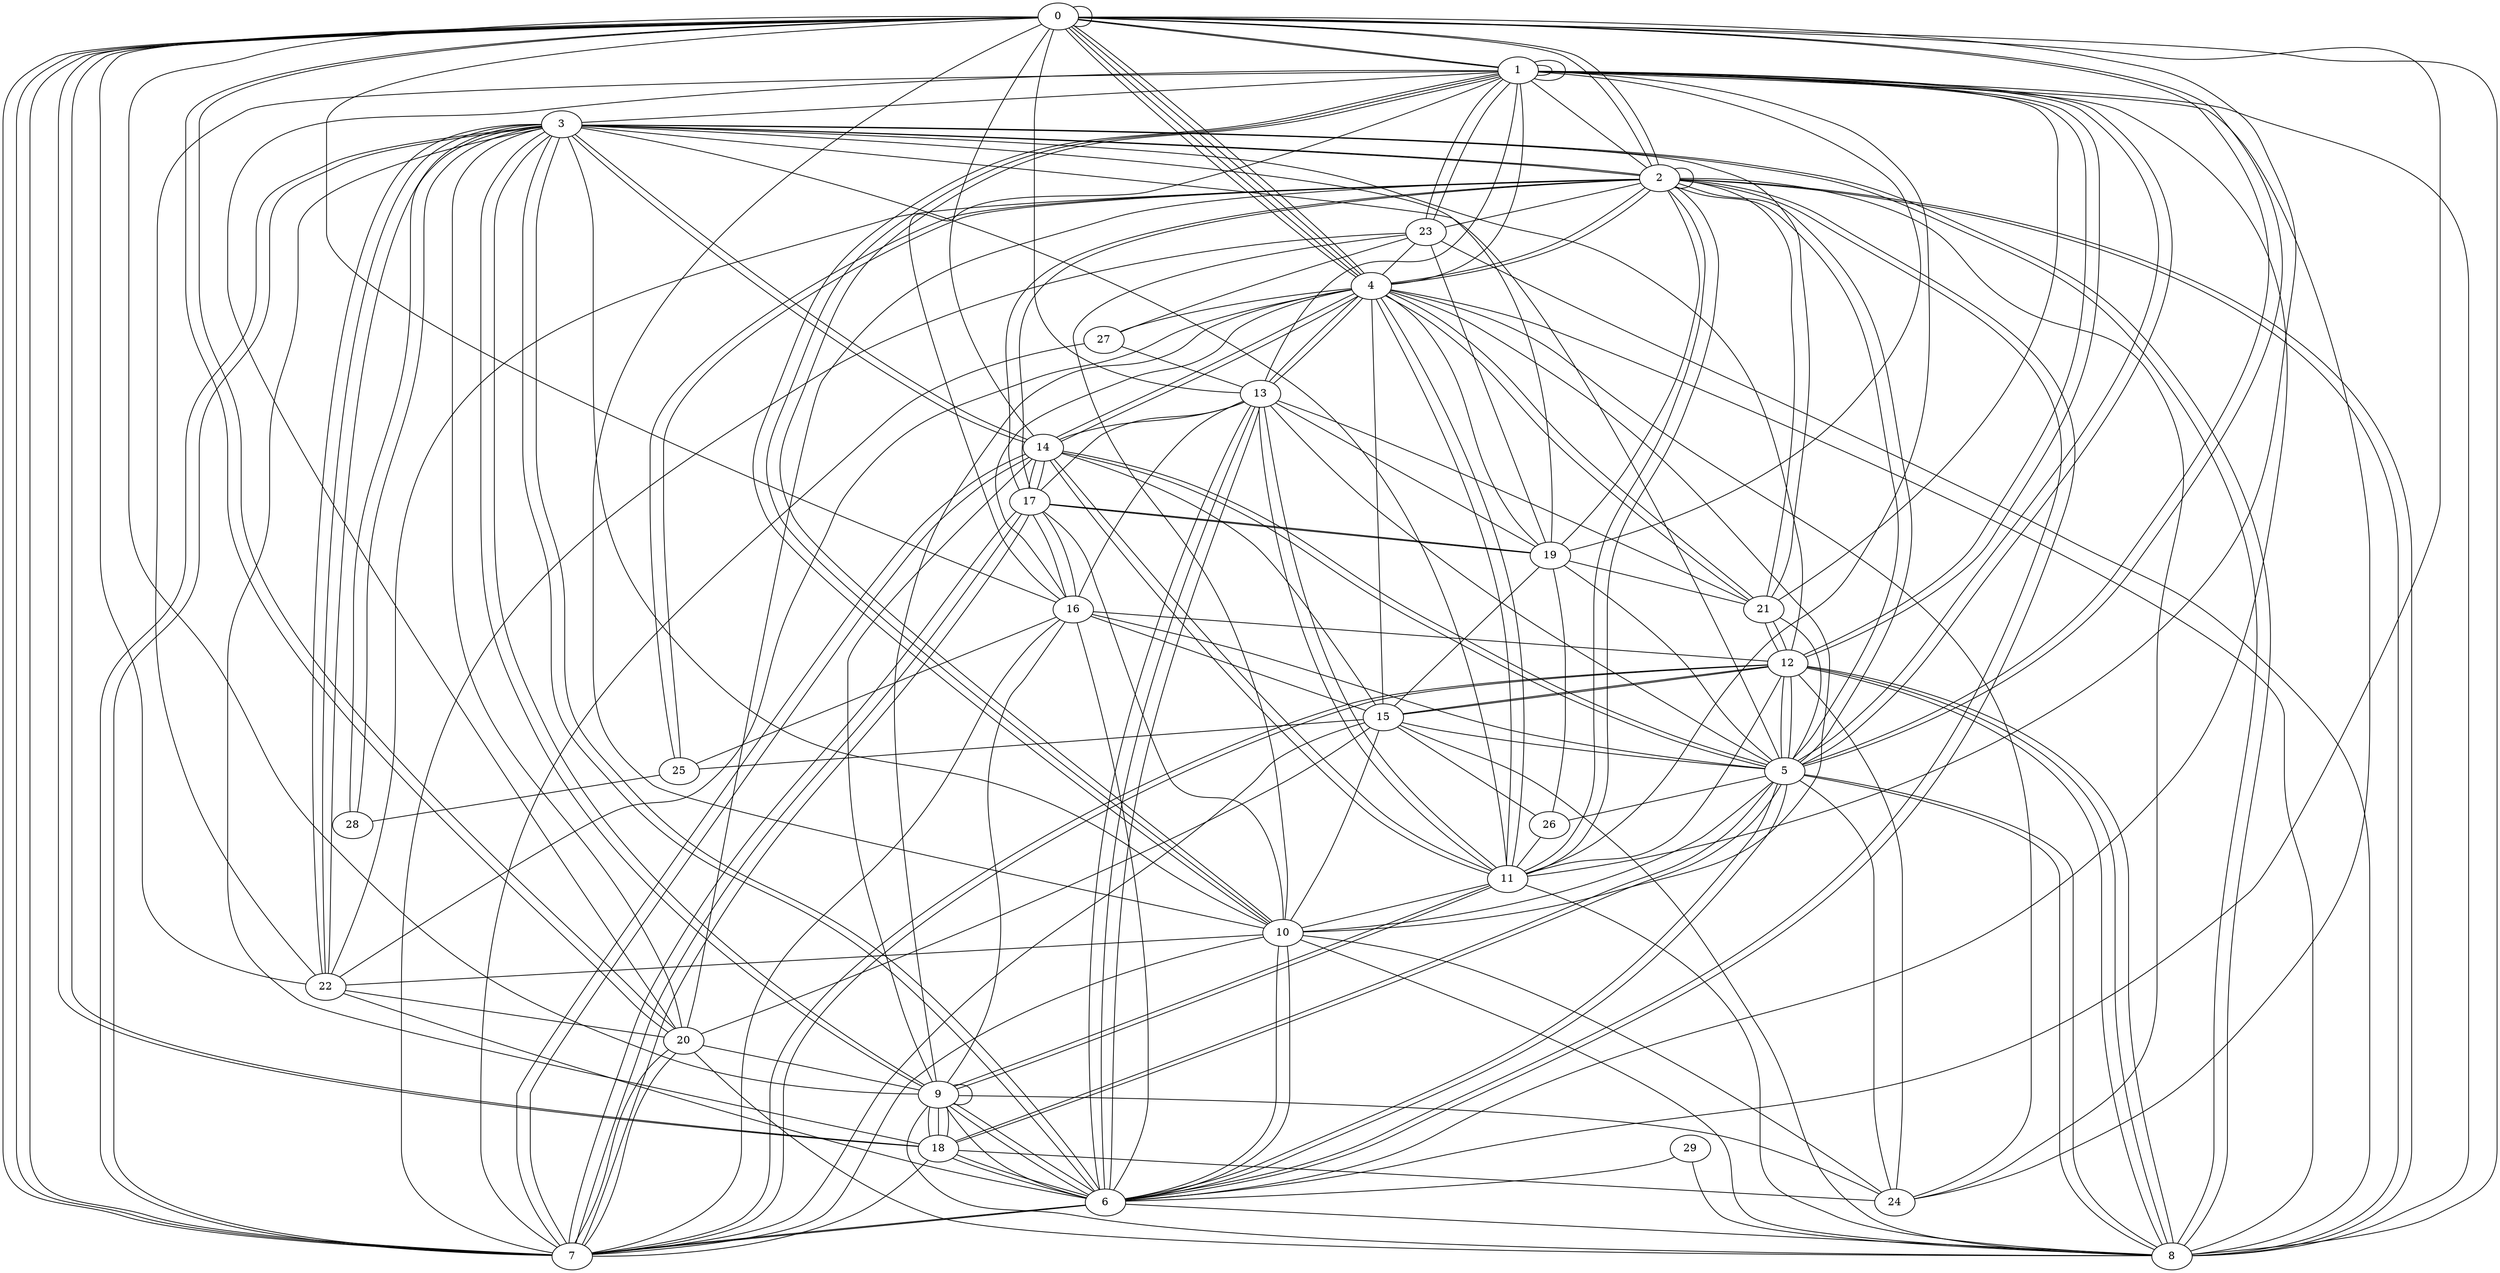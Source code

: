 graph G {
0;
1;
2;
3;
4;
5;
6;
7;
8;
9;
10;
11;
12;
13;
14;
15;
16;
17;
18;
19;
20;
21;
22;
23;
24;
25;
26;
27;
28;
29;
0--13 ;
19--17 ;
4--1 ;
16--25 ;
12--8 ;
11--10 ;
2--23 ;
4--13 ;
9--3 ;
16--15 ;
11--14 ;
22--3 ;
10--1 ;
0--11 ;
4--0 ;
15--26 ;
6--7 ;
13--11 ;
5--2 ;
2--25 ;
2--2 ;
10--22 ;
0--10 ;
3--8 ;
7--14 ;
22--4 ;
15--12 ;
15--7 ;
12--15 ;
1--1 ;
6--10 ;
2--3 ;
28--3 ;
3--7 ;
18--6 ;
24--1 ;
9--24 ;
1--3 ;
5--18 ;
23--27 ;
21--12 ;
0--16 ;
10--8 ;
26--11 ;
1--6 ;
24--4 ;
18--0 ;
8--20 ;
17--13 ;
11--4 ;
1--5 ;
22--3 ;
7--0 ;
12--8 ;
3--6 ;
4--8 ;
25--28 ;
12--21 ;
1--23 ;
21--4 ;
8--12 ;
17--7 ;
9--6 ;
4--0 ;
15--5 ;
2--8 ;
22--6 ;
0--1 ;
0--2 ;
0--2 ;
8--9 ;
29--8 ;
26--19 ;
21--3 ;
1--11 ;
17--7 ;
18--0 ;
22--2 ;
19--3 ;
17--16 ;
3--7 ;
14--3 ;
23--4 ;
3--11 ;
4--2 ;
18--9 ;
13--11 ;
18--5 ;
17--2 ;
12--11 ;
8--1 ;
3--2 ;
0--22 ;
10--7 ;
16--9 ;
1--22 ;
14--5 ;
2--8 ;
12--3 ;
0--5 ;
0--6 ;
15--19 ;
6--3 ;
2--17 ;
10--3 ;
5--8 ;
10--23 ;
12--1 ;
12--5 ;
7--12 ;
16--13 ;
14--9 ;
2--6 ;
2--5 ;
16--4 ;
5--1 ;
2--1 ;
16--17 ;
18--9 ;
29--6 ;
20--7 ;
1--1 ;
11--9 ;
21--1 ;
17--7 ;
5--24 ;
5--26 ;
1--12 ;
14--7 ;
6--9 ;
4--13 ;
0--7 ;
19--21 ;
4--9 ;
5--3 ;
4--0 ;
24--2 ;
11--2 ;
2--20 ;
5--14 ;
1--16 ;
20--0 ;
5--0 ;
14--0 ;
7--27 ;
6--10 ;
8--3 ;
12--5 ;
21--13 ;
17--19 ;
14--17 ;
24--12 ;
20--9 ;
14--4 ;
16--7 ;
13--1 ;
2--6 ;
19--13 ;
4--2 ;
16--5 ;
20--3 ;
5--8 ;
15--10 ;
18--24 ;
20--0 ;
6--7 ;
22--3 ;
7--20 ;
9--9 ;
8--23 ;
4--11 ;
13--5 ;
3--14 ;
21--2 ;
10--17 ;
20--1 ;
1--19 ;
15--20 ;
14--17 ;
0--0 ;
15--25 ;
19--4 ;
9--6 ;
6--5 ;
4--27 ;
5--6 ;
22--20 ;
11--14 ;
10--1 ;
25--2 ;
15--14 ;
2--19 ;
7--12 ;
5--21 ;
0--4 ;
21--4 ;
4--10 ;
2--11 ;
23--7 ;
19--5 ;
27--13 ;
18--6 ;
9--3 ;
0--8 ;
14--4 ;
9--18 ;
0--7 ;
6--13 ;
4--15 ;
16--12 ;
9--0 ;
15--8 ;
18--3 ;
6--8 ;
0--1 ;
6--13 ;
6--13 ;
23--19 ;
13--14 ;
18--7 ;
5--10 ;
9--11 ;
10--1 ;
28--3 ;
1--23 ;
16--6 ;
10--24 ;
8--11 ;
}
